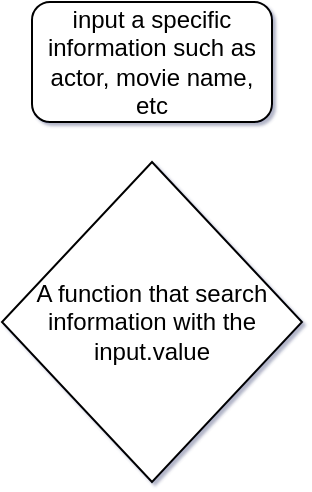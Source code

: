 <mxfile version="20.6.2" type="github">
  <diagram id="LnR_T90Fm_lnS41TUF-0" name="Trang-1">
    <mxGraphModel dx="868" dy="460" grid="1" gridSize="10" guides="1" tooltips="1" connect="1" arrows="1" fold="1" page="1" pageScale="1" pageWidth="1169" pageHeight="1654" math="0" shadow="1">
      <root>
        <mxCell id="0" />
        <mxCell id="1" parent="0" />
        <mxCell id="yd6zbgEs29mMNPtTrTdH-1" value="A function that search information with the input.value" style="rhombus;whiteSpace=wrap;html=1;" vertex="1" parent="1">
          <mxGeometry x="345" y="90" width="150" height="160" as="geometry" />
        </mxCell>
        <mxCell id="yd6zbgEs29mMNPtTrTdH-2" value="input a specific information such as actor, movie name, etc" style="rounded=1;whiteSpace=wrap;html=1;" vertex="1" parent="1">
          <mxGeometry x="360" y="10" width="120" height="60" as="geometry" />
        </mxCell>
      </root>
    </mxGraphModel>
  </diagram>
</mxfile>
